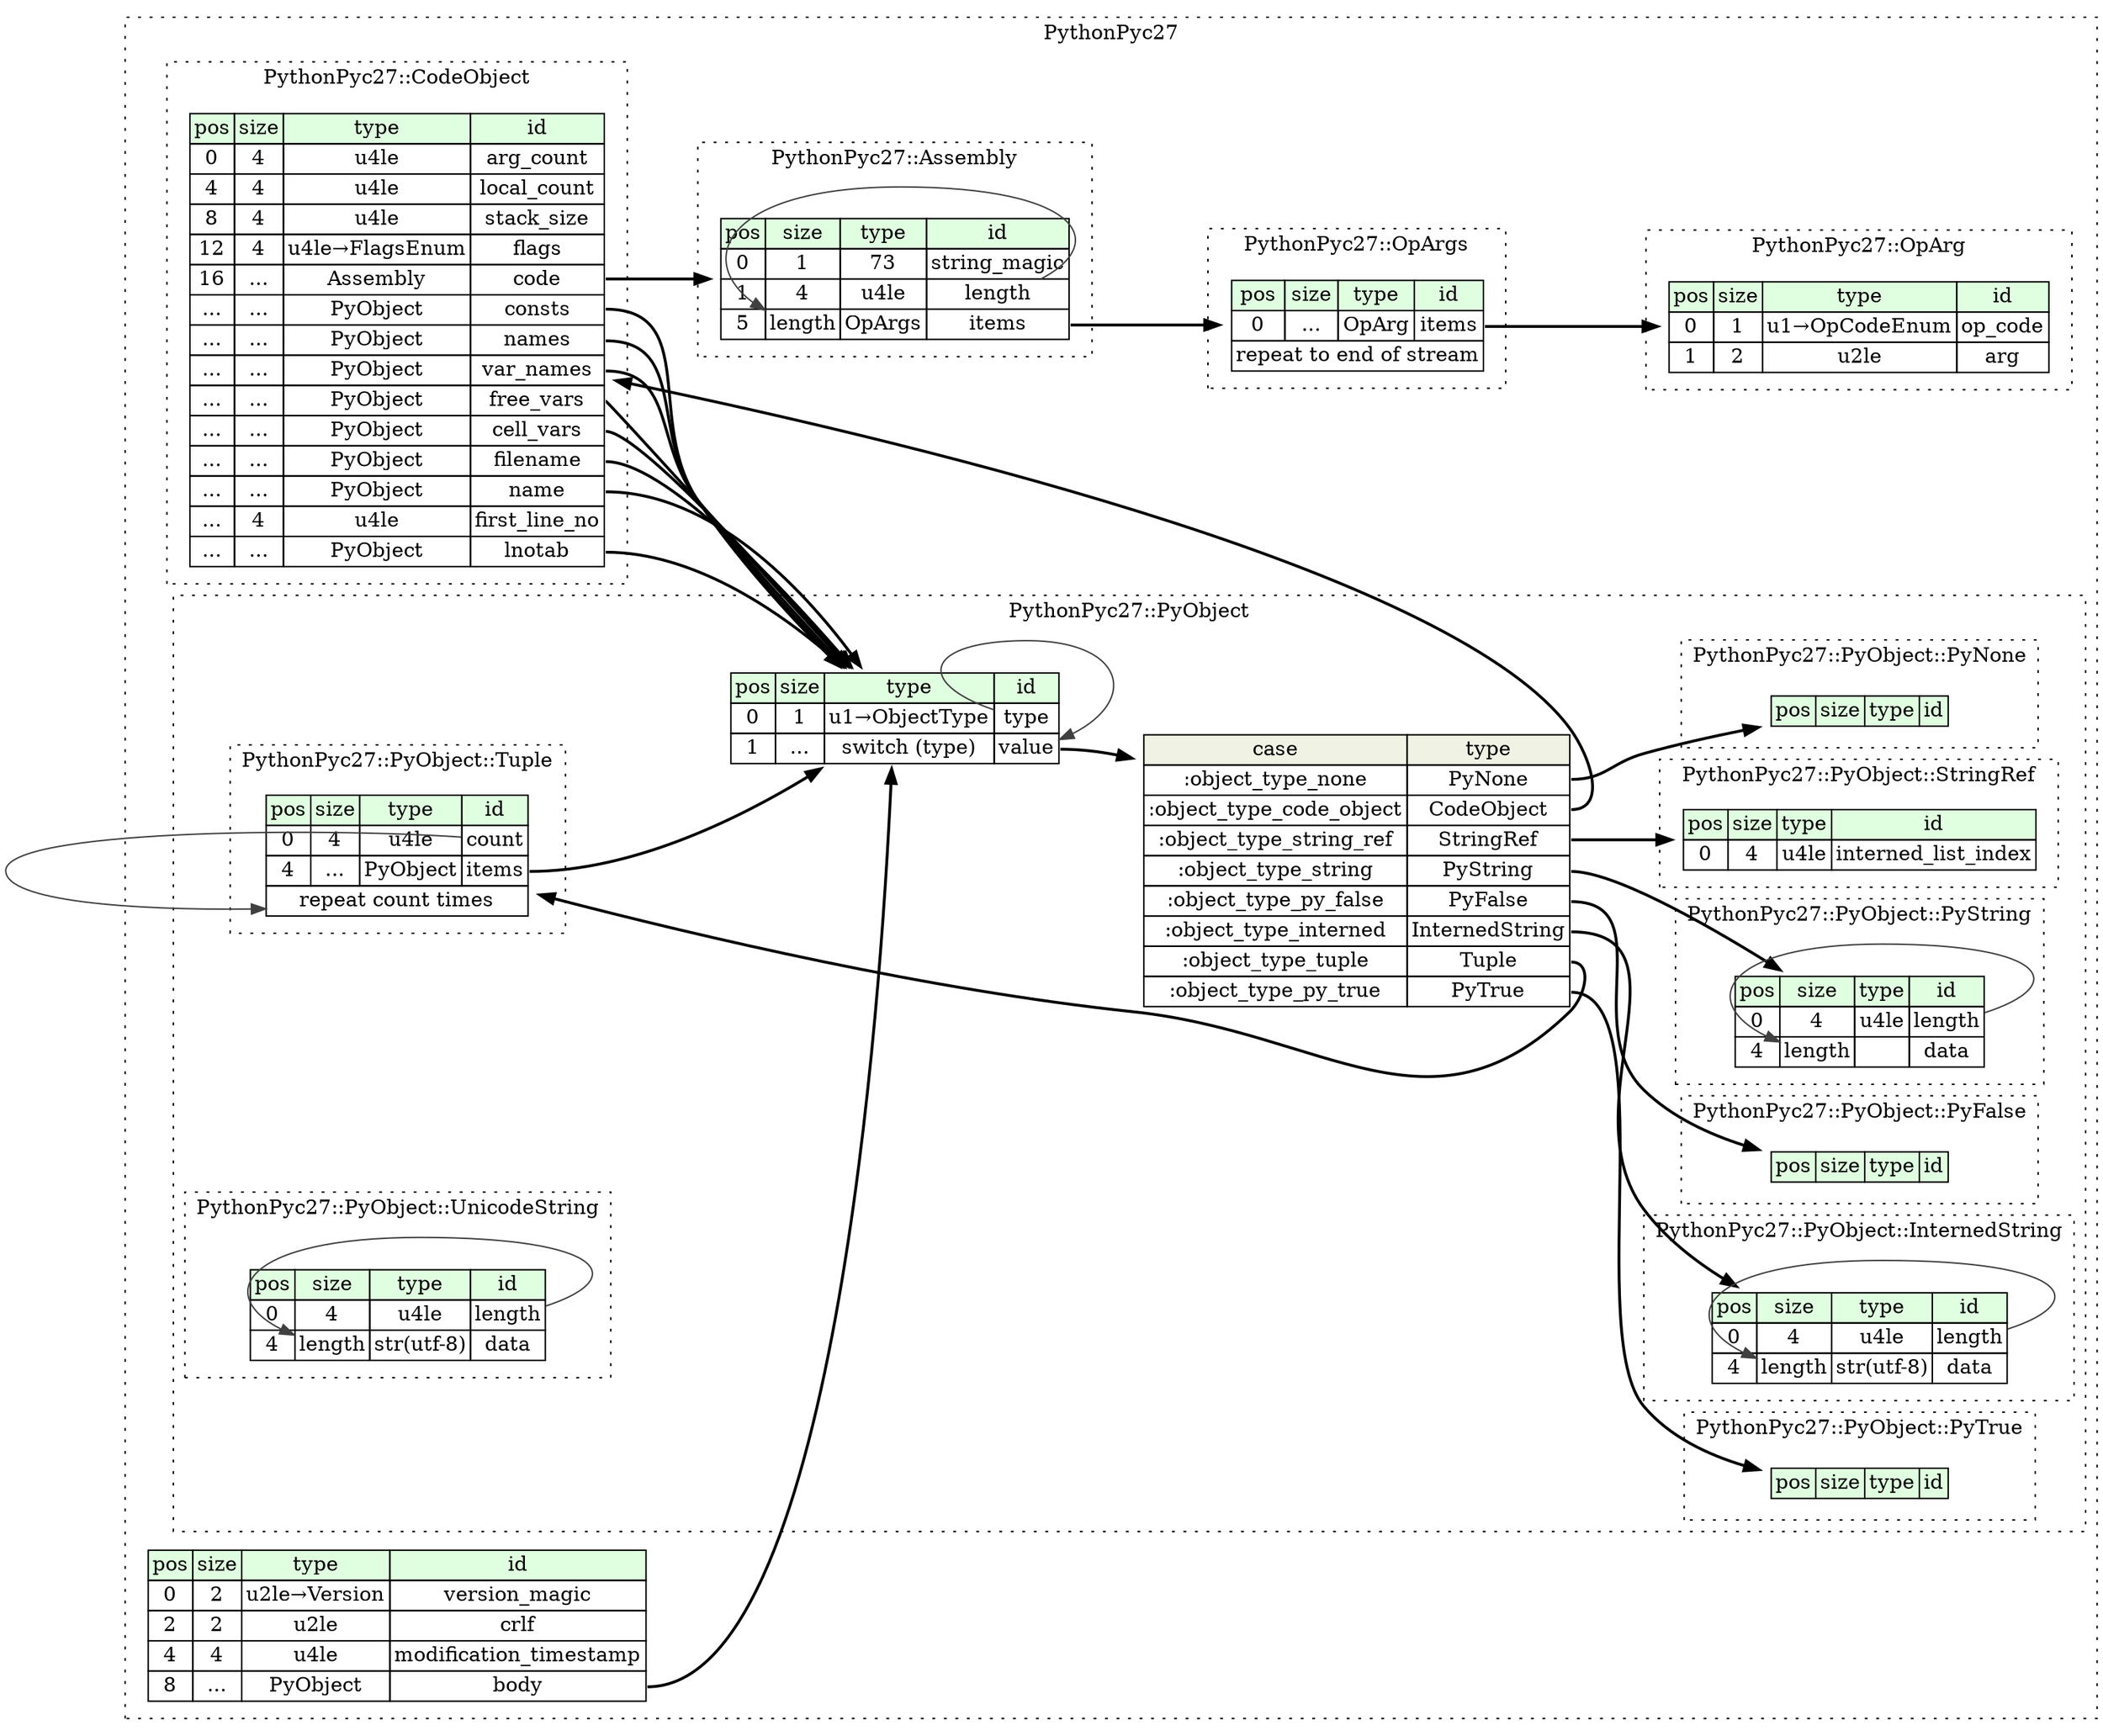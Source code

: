 digraph {
	rankdir=LR;
	node [shape=plaintext];
	subgraph cluster__python_pyc_27 {
		label="PythonPyc27";
		graph[style=dotted];

		python_pyc_27__seq [label=<<TABLE BORDER="0" CELLBORDER="1" CELLSPACING="0">
			<TR><TD BGCOLOR="#E0FFE0">pos</TD><TD BGCOLOR="#E0FFE0">size</TD><TD BGCOLOR="#E0FFE0">type</TD><TD BGCOLOR="#E0FFE0">id</TD></TR>
			<TR><TD PORT="version_magic_pos">0</TD><TD PORT="version_magic_size">2</TD><TD>u2le→Version</TD><TD PORT="version_magic_type">version_magic</TD></TR>
			<TR><TD PORT="crlf_pos">2</TD><TD PORT="crlf_size">2</TD><TD>u2le</TD><TD PORT="crlf_type">crlf</TD></TR>
			<TR><TD PORT="modification_timestamp_pos">4</TD><TD PORT="modification_timestamp_size">4</TD><TD>u4le</TD><TD PORT="modification_timestamp_type">modification_timestamp</TD></TR>
			<TR><TD PORT="body_pos">8</TD><TD PORT="body_size">...</TD><TD>PyObject</TD><TD PORT="body_type">body</TD></TR>
		</TABLE>>];
		subgraph cluster__code_object {
			label="PythonPyc27::CodeObject";
			graph[style=dotted];

			code_object__seq [label=<<TABLE BORDER="0" CELLBORDER="1" CELLSPACING="0">
				<TR><TD BGCOLOR="#E0FFE0">pos</TD><TD BGCOLOR="#E0FFE0">size</TD><TD BGCOLOR="#E0FFE0">type</TD><TD BGCOLOR="#E0FFE0">id</TD></TR>
				<TR><TD PORT="arg_count_pos">0</TD><TD PORT="arg_count_size">4</TD><TD>u4le</TD><TD PORT="arg_count_type">arg_count</TD></TR>
				<TR><TD PORT="local_count_pos">4</TD><TD PORT="local_count_size">4</TD><TD>u4le</TD><TD PORT="local_count_type">local_count</TD></TR>
				<TR><TD PORT="stack_size_pos">8</TD><TD PORT="stack_size_size">4</TD><TD>u4le</TD><TD PORT="stack_size_type">stack_size</TD></TR>
				<TR><TD PORT="flags_pos">12</TD><TD PORT="flags_size">4</TD><TD>u4le→FlagsEnum</TD><TD PORT="flags_type">flags</TD></TR>
				<TR><TD PORT="code_pos">16</TD><TD PORT="code_size">...</TD><TD>Assembly</TD><TD PORT="code_type">code</TD></TR>
				<TR><TD PORT="consts_pos">...</TD><TD PORT="consts_size">...</TD><TD>PyObject</TD><TD PORT="consts_type">consts</TD></TR>
				<TR><TD PORT="names_pos">...</TD><TD PORT="names_size">...</TD><TD>PyObject</TD><TD PORT="names_type">names</TD></TR>
				<TR><TD PORT="var_names_pos">...</TD><TD PORT="var_names_size">...</TD><TD>PyObject</TD><TD PORT="var_names_type">var_names</TD></TR>
				<TR><TD PORT="free_vars_pos">...</TD><TD PORT="free_vars_size">...</TD><TD>PyObject</TD><TD PORT="free_vars_type">free_vars</TD></TR>
				<TR><TD PORT="cell_vars_pos">...</TD><TD PORT="cell_vars_size">...</TD><TD>PyObject</TD><TD PORT="cell_vars_type">cell_vars</TD></TR>
				<TR><TD PORT="filename_pos">...</TD><TD PORT="filename_size">...</TD><TD>PyObject</TD><TD PORT="filename_type">filename</TD></TR>
				<TR><TD PORT="name_pos">...</TD><TD PORT="name_size">...</TD><TD>PyObject</TD><TD PORT="name_type">name</TD></TR>
				<TR><TD PORT="first_line_no_pos">...</TD><TD PORT="first_line_no_size">4</TD><TD>u4le</TD><TD PORT="first_line_no_type">first_line_no</TD></TR>
				<TR><TD PORT="lnotab_pos">...</TD><TD PORT="lnotab_size">...</TD><TD>PyObject</TD><TD PORT="lnotab_type">lnotab</TD></TR>
			</TABLE>>];
		}
		subgraph cluster__assembly {
			label="PythonPyc27::Assembly";
			graph[style=dotted];

			assembly__seq [label=<<TABLE BORDER="0" CELLBORDER="1" CELLSPACING="0">
				<TR><TD BGCOLOR="#E0FFE0">pos</TD><TD BGCOLOR="#E0FFE0">size</TD><TD BGCOLOR="#E0FFE0">type</TD><TD BGCOLOR="#E0FFE0">id</TD></TR>
				<TR><TD PORT="string_magic_pos">0</TD><TD PORT="string_magic_size">1</TD><TD>73</TD><TD PORT="string_magic_type">string_magic</TD></TR>
				<TR><TD PORT="length_pos">1</TD><TD PORT="length_size">4</TD><TD>u4le</TD><TD PORT="length_type">length</TD></TR>
				<TR><TD PORT="items_pos">5</TD><TD PORT="items_size">length</TD><TD>OpArgs</TD><TD PORT="items_type">items</TD></TR>
			</TABLE>>];
		}
		subgraph cluster__op_arg {
			label="PythonPyc27::OpArg";
			graph[style=dotted];

			op_arg__seq [label=<<TABLE BORDER="0" CELLBORDER="1" CELLSPACING="0">
				<TR><TD BGCOLOR="#E0FFE0">pos</TD><TD BGCOLOR="#E0FFE0">size</TD><TD BGCOLOR="#E0FFE0">type</TD><TD BGCOLOR="#E0FFE0">id</TD></TR>
				<TR><TD PORT="op_code_pos">0</TD><TD PORT="op_code_size">1</TD><TD>u1→OpCodeEnum</TD><TD PORT="op_code_type">op_code</TD></TR>
				<TR><TD PORT="arg_pos">1</TD><TD PORT="arg_size">2</TD><TD>u2le</TD><TD PORT="arg_type">arg</TD></TR>
			</TABLE>>];
		}
		subgraph cluster__py_object {
			label="PythonPyc27::PyObject";
			graph[style=dotted];

			py_object__seq [label=<<TABLE BORDER="0" CELLBORDER="1" CELLSPACING="0">
				<TR><TD BGCOLOR="#E0FFE0">pos</TD><TD BGCOLOR="#E0FFE0">size</TD><TD BGCOLOR="#E0FFE0">type</TD><TD BGCOLOR="#E0FFE0">id</TD></TR>
				<TR><TD PORT="type_pos">0</TD><TD PORT="type_size">1</TD><TD>u1→ObjectType</TD><TD PORT="type_type">type</TD></TR>
				<TR><TD PORT="value_pos">1</TD><TD PORT="value_size">...</TD><TD>switch (type)</TD><TD PORT="value_type">value</TD></TR>
			</TABLE>>];
py_object__seq_value_switch [label=<<TABLE BORDER="0" CELLBORDER="1" CELLSPACING="0">
	<TR><TD BGCOLOR="#F0F2E4">case</TD><TD BGCOLOR="#F0F2E4">type</TD></TR>
	<TR><TD>:object_type_none</TD><TD PORT="case0">PyNone</TD></TR>
	<TR><TD>:object_type_code_object</TD><TD PORT="case1">CodeObject</TD></TR>
	<TR><TD>:object_type_string_ref</TD><TD PORT="case2">StringRef</TD></TR>
	<TR><TD>:object_type_string</TD><TD PORT="case3">PyString</TD></TR>
	<TR><TD>:object_type_py_false</TD><TD PORT="case4">PyFalse</TD></TR>
	<TR><TD>:object_type_interned</TD><TD PORT="case5">InternedString</TD></TR>
	<TR><TD>:object_type_tuple</TD><TD PORT="case6">Tuple</TD></TR>
	<TR><TD>:object_type_py_true</TD><TD PORT="case7">PyTrue</TD></TR>
</TABLE>>];
			subgraph cluster__py_none {
				label="PythonPyc27::PyObject::PyNone";
				graph[style=dotted];

				py_none__seq [label=<<TABLE BORDER="0" CELLBORDER="1" CELLSPACING="0">
					<TR><TD BGCOLOR="#E0FFE0">pos</TD><TD BGCOLOR="#E0FFE0">size</TD><TD BGCOLOR="#E0FFE0">type</TD><TD BGCOLOR="#E0FFE0">id</TD></TR>
				</TABLE>>];
			}
			subgraph cluster__py_false {
				label="PythonPyc27::PyObject::PyFalse";
				graph[style=dotted];

				py_false__seq [label=<<TABLE BORDER="0" CELLBORDER="1" CELLSPACING="0">
					<TR><TD BGCOLOR="#E0FFE0">pos</TD><TD BGCOLOR="#E0FFE0">size</TD><TD BGCOLOR="#E0FFE0">type</TD><TD BGCOLOR="#E0FFE0">id</TD></TR>
				</TABLE>>];
			}
			subgraph cluster__string_ref {
				label="PythonPyc27::PyObject::StringRef";
				graph[style=dotted];

				string_ref__seq [label=<<TABLE BORDER="0" CELLBORDER="1" CELLSPACING="0">
					<TR><TD BGCOLOR="#E0FFE0">pos</TD><TD BGCOLOR="#E0FFE0">size</TD><TD BGCOLOR="#E0FFE0">type</TD><TD BGCOLOR="#E0FFE0">id</TD></TR>
					<TR><TD PORT="interned_list_index_pos">0</TD><TD PORT="interned_list_index_size">4</TD><TD>u4le</TD><TD PORT="interned_list_index_type">interned_list_index</TD></TR>
				</TABLE>>];
			}
			subgraph cluster__py_true {
				label="PythonPyc27::PyObject::PyTrue";
				graph[style=dotted];

				py_true__seq [label=<<TABLE BORDER="0" CELLBORDER="1" CELLSPACING="0">
					<TR><TD BGCOLOR="#E0FFE0">pos</TD><TD BGCOLOR="#E0FFE0">size</TD><TD BGCOLOR="#E0FFE0">type</TD><TD BGCOLOR="#E0FFE0">id</TD></TR>
				</TABLE>>];
			}
			subgraph cluster__tuple {
				label="PythonPyc27::PyObject::Tuple";
				graph[style=dotted];

				tuple__seq [label=<<TABLE BORDER="0" CELLBORDER="1" CELLSPACING="0">
					<TR><TD BGCOLOR="#E0FFE0">pos</TD><TD BGCOLOR="#E0FFE0">size</TD><TD BGCOLOR="#E0FFE0">type</TD><TD BGCOLOR="#E0FFE0">id</TD></TR>
					<TR><TD PORT="count_pos">0</TD><TD PORT="count_size">4</TD><TD>u4le</TD><TD PORT="count_type">count</TD></TR>
					<TR><TD PORT="items_pos">4</TD><TD PORT="items_size">...</TD><TD>PyObject</TD><TD PORT="items_type">items</TD></TR>
					<TR><TD COLSPAN="4" PORT="items__repeat">repeat count times</TD></TR>
				</TABLE>>];
			}
			subgraph cluster__unicode_string {
				label="PythonPyc27::PyObject::UnicodeString";
				graph[style=dotted];

				unicode_string__seq [label=<<TABLE BORDER="0" CELLBORDER="1" CELLSPACING="0">
					<TR><TD BGCOLOR="#E0FFE0">pos</TD><TD BGCOLOR="#E0FFE0">size</TD><TD BGCOLOR="#E0FFE0">type</TD><TD BGCOLOR="#E0FFE0">id</TD></TR>
					<TR><TD PORT="length_pos">0</TD><TD PORT="length_size">4</TD><TD>u4le</TD><TD PORT="length_type">length</TD></TR>
					<TR><TD PORT="data_pos">4</TD><TD PORT="data_size">length</TD><TD>str(utf-8)</TD><TD PORT="data_type">data</TD></TR>
				</TABLE>>];
			}
			subgraph cluster__interned_string {
				label="PythonPyc27::PyObject::InternedString";
				graph[style=dotted];

				interned_string__seq [label=<<TABLE BORDER="0" CELLBORDER="1" CELLSPACING="0">
					<TR><TD BGCOLOR="#E0FFE0">pos</TD><TD BGCOLOR="#E0FFE0">size</TD><TD BGCOLOR="#E0FFE0">type</TD><TD BGCOLOR="#E0FFE0">id</TD></TR>
					<TR><TD PORT="length_pos">0</TD><TD PORT="length_size">4</TD><TD>u4le</TD><TD PORT="length_type">length</TD></TR>
					<TR><TD PORT="data_pos">4</TD><TD PORT="data_size">length</TD><TD>str(utf-8)</TD><TD PORT="data_type">data</TD></TR>
				</TABLE>>];
			}
			subgraph cluster__py_string {
				label="PythonPyc27::PyObject::PyString";
				graph[style=dotted];

				py_string__seq [label=<<TABLE BORDER="0" CELLBORDER="1" CELLSPACING="0">
					<TR><TD BGCOLOR="#E0FFE0">pos</TD><TD BGCOLOR="#E0FFE0">size</TD><TD BGCOLOR="#E0FFE0">type</TD><TD BGCOLOR="#E0FFE0">id</TD></TR>
					<TR><TD PORT="length_pos">0</TD><TD PORT="length_size">4</TD><TD>u4le</TD><TD PORT="length_type">length</TD></TR>
					<TR><TD PORT="data_pos">4</TD><TD PORT="data_size">length</TD><TD></TD><TD PORT="data_type">data</TD></TR>
				</TABLE>>];
			}
		}
		subgraph cluster__op_args {
			label="PythonPyc27::OpArgs";
			graph[style=dotted];

			op_args__seq [label=<<TABLE BORDER="0" CELLBORDER="1" CELLSPACING="0">
				<TR><TD BGCOLOR="#E0FFE0">pos</TD><TD BGCOLOR="#E0FFE0">size</TD><TD BGCOLOR="#E0FFE0">type</TD><TD BGCOLOR="#E0FFE0">id</TD></TR>
				<TR><TD PORT="items_pos">0</TD><TD PORT="items_size">...</TD><TD>OpArg</TD><TD PORT="items_type">items</TD></TR>
				<TR><TD COLSPAN="4" PORT="items__repeat">repeat to end of stream</TD></TR>
			</TABLE>>];
		}
	}
	python_pyc_27__seq:body_type -> py_object__seq [style=bold];
	code_object__seq:code_type -> assembly__seq [style=bold];
	code_object__seq:consts_type -> py_object__seq [style=bold];
	code_object__seq:names_type -> py_object__seq [style=bold];
	code_object__seq:var_names_type -> py_object__seq [style=bold];
	code_object__seq:free_vars_type -> py_object__seq [style=bold];
	code_object__seq:cell_vars_type -> py_object__seq [style=bold];
	code_object__seq:filename_type -> py_object__seq [style=bold];
	code_object__seq:name_type -> py_object__seq [style=bold];
	code_object__seq:lnotab_type -> py_object__seq [style=bold];
	assembly__seq:length_type -> assembly__seq:items_size [color="#404040"];
	assembly__seq:items_type -> op_args__seq [style=bold];
	py_object__seq:value_type -> py_object__seq_value_switch [style=bold];
	py_object__seq_value_switch:case0 -> py_none__seq [style=bold];
	py_object__seq_value_switch:case1 -> code_object__seq [style=bold];
	py_object__seq_value_switch:case2 -> string_ref__seq [style=bold];
	py_object__seq_value_switch:case3 -> py_string__seq [style=bold];
	py_object__seq_value_switch:case4 -> py_false__seq [style=bold];
	py_object__seq_value_switch:case5 -> interned_string__seq [style=bold];
	py_object__seq_value_switch:case6 -> tuple__seq [style=bold];
	py_object__seq_value_switch:case7 -> py_true__seq [style=bold];
	py_object__seq:type_type -> py_object__seq:value_type [color="#404040"];
	tuple__seq:items_type -> py_object__seq [style=bold];
	tuple__seq:count_type -> tuple__seq:items__repeat [color="#404040"];
	unicode_string__seq:length_type -> unicode_string__seq:data_size [color="#404040"];
	interned_string__seq:length_type -> interned_string__seq:data_size [color="#404040"];
	py_string__seq:length_type -> py_string__seq:data_size [color="#404040"];
	op_args__seq:items_type -> op_arg__seq [style=bold];
}
